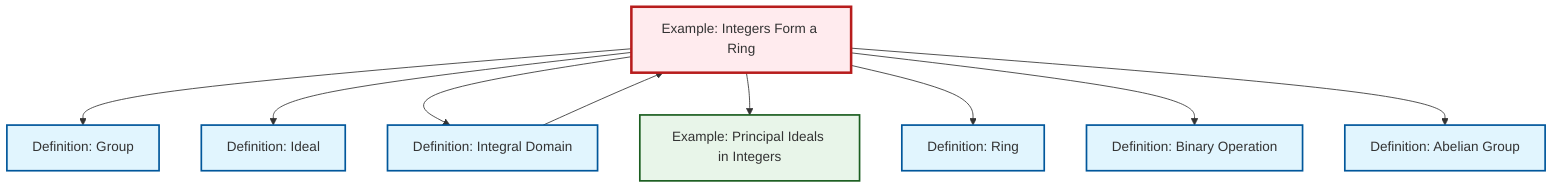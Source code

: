 graph TD
    classDef definition fill:#e1f5fe,stroke:#01579b,stroke-width:2px
    classDef theorem fill:#f3e5f5,stroke:#4a148c,stroke-width:2px
    classDef axiom fill:#fff3e0,stroke:#e65100,stroke-width:2px
    classDef example fill:#e8f5e9,stroke:#1b5e20,stroke-width:2px
    classDef current fill:#ffebee,stroke:#b71c1c,stroke-width:3px
    def-abelian-group["Definition: Abelian Group"]:::definition
    def-ring["Definition: Ring"]:::definition
    def-ideal["Definition: Ideal"]:::definition
    ex-principal-ideal["Example: Principal Ideals in Integers"]:::example
    def-binary-operation["Definition: Binary Operation"]:::definition
    ex-integers-ring["Example: Integers Form a Ring"]:::example
    def-group["Definition: Group"]:::definition
    def-integral-domain["Definition: Integral Domain"]:::definition
    ex-integers-ring --> def-group
    ex-integers-ring --> def-ideal
    ex-integers-ring --> def-integral-domain
    ex-integers-ring --> ex-principal-ideal
    def-integral-domain --> ex-integers-ring
    ex-integers-ring --> def-ring
    ex-integers-ring --> def-binary-operation
    ex-integers-ring --> def-abelian-group
    class ex-integers-ring current